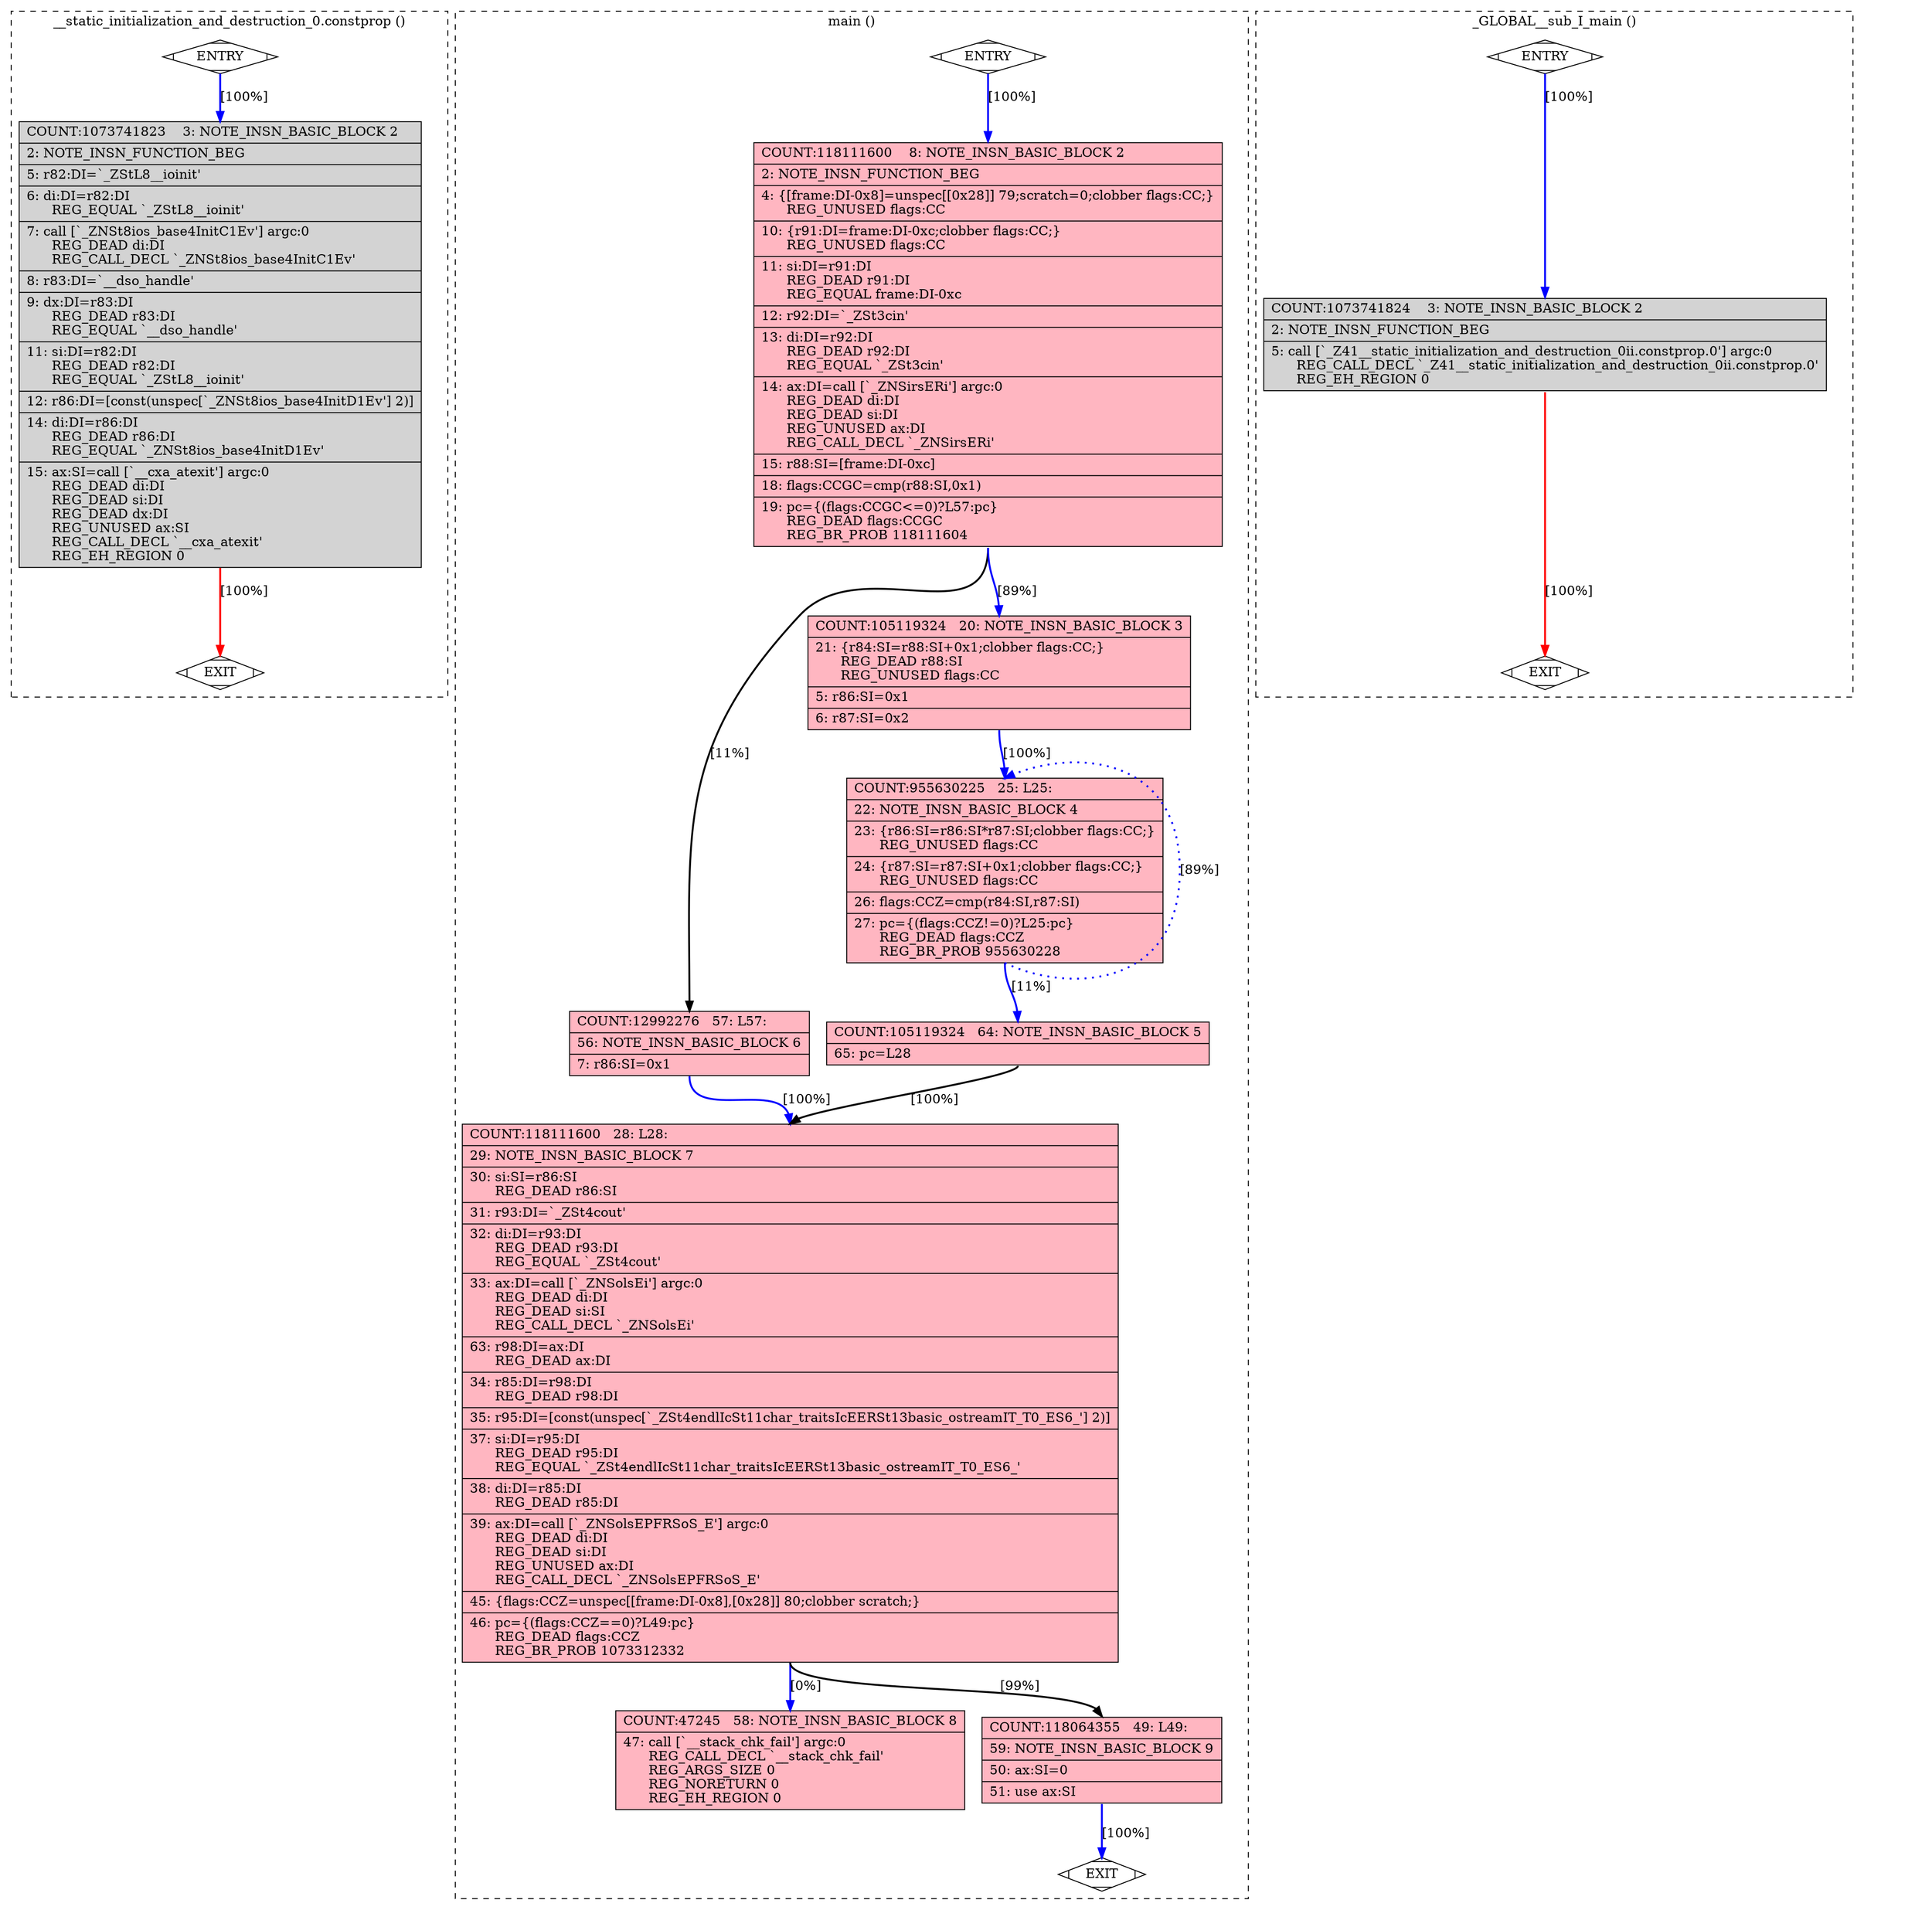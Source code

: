 digraph "factorial.cpp.288r.mode_sw" {
overlap=false;
subgraph "cluster___static_initialization_and_destruction_0.constprop" {
	style="dashed";
	color="black";
	label="__static_initialization_and_destruction_0.constprop ()";
	fn_2280_basic_block_0 [shape=Mdiamond,style=filled,fillcolor=white,label="ENTRY"];

	fn_2280_basic_block_2 [shape=record,style=filled,fillcolor=lightgrey,label="{COUNT:1073741823\ \ \ \ 3:\ NOTE_INSN_BASIC_BLOCK\ 2\l\
|\ \ \ \ 2:\ NOTE_INSN_FUNCTION_BEG\l\
|\ \ \ \ 5:\ r82:DI=`_ZStL8__ioinit'\l\
|\ \ \ \ 6:\ di:DI=r82:DI\l\
\ \ \ \ \ \ REG_EQUAL\ `_ZStL8__ioinit'\l\
|\ \ \ \ 7:\ call\ [`_ZNSt8ios_base4InitC1Ev']\ argc:0\l\
\ \ \ \ \ \ REG_DEAD\ di:DI\l\
\ \ \ \ \ \ REG_CALL_DECL\ `_ZNSt8ios_base4InitC1Ev'\l\
|\ \ \ \ 8:\ r83:DI=`__dso_handle'\l\
|\ \ \ \ 9:\ dx:DI=r83:DI\l\
\ \ \ \ \ \ REG_DEAD\ r83:DI\l\
\ \ \ \ \ \ REG_EQUAL\ `__dso_handle'\l\
|\ \ \ 11:\ si:DI=r82:DI\l\
\ \ \ \ \ \ REG_DEAD\ r82:DI\l\
\ \ \ \ \ \ REG_EQUAL\ `_ZStL8__ioinit'\l\
|\ \ \ 12:\ r86:DI=[const(unspec[`_ZNSt8ios_base4InitD1Ev']\ 2)]\l\
|\ \ \ 14:\ di:DI=r86:DI\l\
\ \ \ \ \ \ REG_DEAD\ r86:DI\l\
\ \ \ \ \ \ REG_EQUAL\ `_ZNSt8ios_base4InitD1Ev'\l\
|\ \ \ 15:\ ax:SI=call\ [`__cxa_atexit']\ argc:0\l\
\ \ \ \ \ \ REG_DEAD\ di:DI\l\
\ \ \ \ \ \ REG_DEAD\ si:DI\l\
\ \ \ \ \ \ REG_DEAD\ dx:DI\l\
\ \ \ \ \ \ REG_UNUSED\ ax:SI\l\
\ \ \ \ \ \ REG_CALL_DECL\ `__cxa_atexit'\l\
\ \ \ \ \ \ REG_EH_REGION\ 0\l\
}"];

	fn_2280_basic_block_1 [shape=Mdiamond,style=filled,fillcolor=white,label="EXIT"];

	fn_2280_basic_block_0:s -> fn_2280_basic_block_2:n [style="solid,bold",color=blue,weight=100,constraint=true,label="[100%]"];
	fn_2280_basic_block_2:s -> fn_2280_basic_block_1:n [style="solid,bold",color=red,weight=10,constraint=true,label="[100%]"];
	fn_2280_basic_block_0:s -> fn_2280_basic_block_1:n [style="invis",constraint=true];
}
subgraph "cluster_main" {
	style="dashed";
	color="black";
	label="main ()";
	fn_1778_basic_block_0 [shape=Mdiamond,style=filled,fillcolor=white,label="ENTRY"];

	fn_1778_basic_block_2 [shape=record,style=filled,fillcolor=lightpink,label="{COUNT:118111600\ \ \ \ 8:\ NOTE_INSN_BASIC_BLOCK\ 2\l\
|\ \ \ \ 2:\ NOTE_INSN_FUNCTION_BEG\l\
|\ \ \ \ 4:\ \{[frame:DI-0x8]=unspec[[0x28]]\ 79;scratch=0;clobber\ flags:CC;\}\l\
\ \ \ \ \ \ REG_UNUSED\ flags:CC\l\
|\ \ \ 10:\ \{r91:DI=frame:DI-0xc;clobber\ flags:CC;\}\l\
\ \ \ \ \ \ REG_UNUSED\ flags:CC\l\
|\ \ \ 11:\ si:DI=r91:DI\l\
\ \ \ \ \ \ REG_DEAD\ r91:DI\l\
\ \ \ \ \ \ REG_EQUAL\ frame:DI-0xc\l\
|\ \ \ 12:\ r92:DI=`_ZSt3cin'\l\
|\ \ \ 13:\ di:DI=r92:DI\l\
\ \ \ \ \ \ REG_DEAD\ r92:DI\l\
\ \ \ \ \ \ REG_EQUAL\ `_ZSt3cin'\l\
|\ \ \ 14:\ ax:DI=call\ [`_ZNSirsERi']\ argc:0\l\
\ \ \ \ \ \ REG_DEAD\ di:DI\l\
\ \ \ \ \ \ REG_DEAD\ si:DI\l\
\ \ \ \ \ \ REG_UNUSED\ ax:DI\l\
\ \ \ \ \ \ REG_CALL_DECL\ `_ZNSirsERi'\l\
|\ \ \ 15:\ r88:SI=[frame:DI-0xc]\l\
|\ \ \ 18:\ flags:CCGC=cmp(r88:SI,0x1)\l\
|\ \ \ 19:\ pc=\{(flags:CCGC\<=0)?L57:pc\}\l\
\ \ \ \ \ \ REG_DEAD\ flags:CCGC\l\
\ \ \ \ \ \ REG_BR_PROB\ 118111604\l\
}"];

	fn_1778_basic_block_6 [shape=record,style=filled,fillcolor=lightpink,label="{COUNT:12992276\ \ \ 57:\ L57:\l\
|\ \ \ 56:\ NOTE_INSN_BASIC_BLOCK\ 6\l\
|\ \ \ \ 7:\ r86:SI=0x1\l\
}"];

	fn_1778_basic_block_3 [shape=record,style=filled,fillcolor=lightpink,label="{COUNT:105119324\ \ \ 20:\ NOTE_INSN_BASIC_BLOCK\ 3\l\
|\ \ \ 21:\ \{r84:SI=r88:SI+0x1;clobber\ flags:CC;\}\l\
\ \ \ \ \ \ REG_DEAD\ r88:SI\l\
\ \ \ \ \ \ REG_UNUSED\ flags:CC\l\
|\ \ \ \ 5:\ r86:SI=0x1\l\
|\ \ \ \ 6:\ r87:SI=0x2\l\
}"];

	fn_1778_basic_block_4 [shape=record,style=filled,fillcolor=lightpink,label="{COUNT:955630225\ \ \ 25:\ L25:\l\
|\ \ \ 22:\ NOTE_INSN_BASIC_BLOCK\ 4\l\
|\ \ \ 23:\ \{r86:SI=r86:SI*r87:SI;clobber\ flags:CC;\}\l\
\ \ \ \ \ \ REG_UNUSED\ flags:CC\l\
|\ \ \ 24:\ \{r87:SI=r87:SI+0x1;clobber\ flags:CC;\}\l\
\ \ \ \ \ \ REG_UNUSED\ flags:CC\l\
|\ \ \ 26:\ flags:CCZ=cmp(r84:SI,r87:SI)\l\
|\ \ \ 27:\ pc=\{(flags:CCZ!=0)?L25:pc\}\l\
\ \ \ \ \ \ REG_DEAD\ flags:CCZ\l\
\ \ \ \ \ \ REG_BR_PROB\ 955630228\l\
}"];

	fn_1778_basic_block_5 [shape=record,style=filled,fillcolor=lightpink,label="{COUNT:105119324\ \ \ 64:\ NOTE_INSN_BASIC_BLOCK\ 5\l\
|\ \ \ 65:\ pc=L28\l\
}"];

	fn_1778_basic_block_7 [shape=record,style=filled,fillcolor=lightpink,label="{COUNT:118111600\ \ \ 28:\ L28:\l\
|\ \ \ 29:\ NOTE_INSN_BASIC_BLOCK\ 7\l\
|\ \ \ 30:\ si:SI=r86:SI\l\
\ \ \ \ \ \ REG_DEAD\ r86:SI\l\
|\ \ \ 31:\ r93:DI=`_ZSt4cout'\l\
|\ \ \ 32:\ di:DI=r93:DI\l\
\ \ \ \ \ \ REG_DEAD\ r93:DI\l\
\ \ \ \ \ \ REG_EQUAL\ `_ZSt4cout'\l\
|\ \ \ 33:\ ax:DI=call\ [`_ZNSolsEi']\ argc:0\l\
\ \ \ \ \ \ REG_DEAD\ di:DI\l\
\ \ \ \ \ \ REG_DEAD\ si:SI\l\
\ \ \ \ \ \ REG_CALL_DECL\ `_ZNSolsEi'\l\
|\ \ \ 63:\ r98:DI=ax:DI\l\
\ \ \ \ \ \ REG_DEAD\ ax:DI\l\
|\ \ \ 34:\ r85:DI=r98:DI\l\
\ \ \ \ \ \ REG_DEAD\ r98:DI\l\
|\ \ \ 35:\ r95:DI=[const(unspec[`_ZSt4endlIcSt11char_traitsIcEERSt13basic_ostreamIT_T0_ES6_']\ 2)]\l\
|\ \ \ 37:\ si:DI=r95:DI\l\
\ \ \ \ \ \ REG_DEAD\ r95:DI\l\
\ \ \ \ \ \ REG_EQUAL\ `_ZSt4endlIcSt11char_traitsIcEERSt13basic_ostreamIT_T0_ES6_'\l\
|\ \ \ 38:\ di:DI=r85:DI\l\
\ \ \ \ \ \ REG_DEAD\ r85:DI\l\
|\ \ \ 39:\ ax:DI=call\ [`_ZNSolsEPFRSoS_E']\ argc:0\l\
\ \ \ \ \ \ REG_DEAD\ di:DI\l\
\ \ \ \ \ \ REG_DEAD\ si:DI\l\
\ \ \ \ \ \ REG_UNUSED\ ax:DI\l\
\ \ \ \ \ \ REG_CALL_DECL\ `_ZNSolsEPFRSoS_E'\l\
|\ \ \ 45:\ \{flags:CCZ=unspec[[frame:DI-0x8],[0x28]]\ 80;clobber\ scratch;\}\l\
|\ \ \ 46:\ pc=\{(flags:CCZ==0)?L49:pc\}\l\
\ \ \ \ \ \ REG_DEAD\ flags:CCZ\l\
\ \ \ \ \ \ REG_BR_PROB\ 1073312332\l\
}"];

	fn_1778_basic_block_8 [shape=record,style=filled,fillcolor=lightpink,label="{COUNT:47245\ \ \ 58:\ NOTE_INSN_BASIC_BLOCK\ 8\l\
|\ \ \ 47:\ call\ [`__stack_chk_fail']\ argc:0\l\
\ \ \ \ \ \ REG_CALL_DECL\ `__stack_chk_fail'\l\
\ \ \ \ \ \ REG_ARGS_SIZE\ 0\l\
\ \ \ \ \ \ REG_NORETURN\ 0\l\
\ \ \ \ \ \ REG_EH_REGION\ 0\l\
}"];

	fn_1778_basic_block_9 [shape=record,style=filled,fillcolor=lightpink,label="{COUNT:118064355\ \ \ 49:\ L49:\l\
|\ \ \ 59:\ NOTE_INSN_BASIC_BLOCK\ 9\l\
|\ \ \ 50:\ ax:SI=0\l\
|\ \ \ 51:\ use\ ax:SI\l\
}"];

	fn_1778_basic_block_1 [shape=Mdiamond,style=filled,fillcolor=white,label="EXIT"];

	fn_1778_basic_block_0:s -> fn_1778_basic_block_2:n [style="solid,bold",color=blue,weight=100,constraint=true,label="[100%]"];
	fn_1778_basic_block_2:s -> fn_1778_basic_block_3:n [style="solid,bold",color=blue,weight=100,constraint=true,label="[89%]"];
	fn_1778_basic_block_2:s -> fn_1778_basic_block_6:n [style="solid,bold",color=black,weight=10,constraint=true,label="[11%]"];
	fn_1778_basic_block_3:s -> fn_1778_basic_block_4:n [style="solid,bold",color=blue,weight=100,constraint=true,label="[100%]"];
	fn_1778_basic_block_4:s -> fn_1778_basic_block_4:n [style="dotted,bold",color=blue,weight=10,constraint=false,label="[89%]"];
	fn_1778_basic_block_4:s -> fn_1778_basic_block_5:n [style="solid,bold",color=blue,weight=100,constraint=true,label="[11%]"];
	fn_1778_basic_block_5:s -> fn_1778_basic_block_7:n [style="solid,bold",color=black,weight=10,constraint=true,label="[100%]"];
	fn_1778_basic_block_6:s -> fn_1778_basic_block_7:n [style="solid,bold",color=blue,weight=100,constraint=true,label="[100%]"];
	fn_1778_basic_block_7:s -> fn_1778_basic_block_9:n [style="solid,bold",color=black,weight=10,constraint=true,label="[99%]"];
	fn_1778_basic_block_7:s -> fn_1778_basic_block_8:n [style="solid,bold",color=blue,weight=100,constraint=true,label="[0%]"];
	fn_1778_basic_block_9:s -> fn_1778_basic_block_1:n [style="solid,bold",color=blue,weight=100,constraint=true,label="[100%]"];
	fn_1778_basic_block_0:s -> fn_1778_basic_block_1:n [style="invis",constraint=true];
}
subgraph "cluster__GLOBAL__sub_I_main" {
	style="dashed";
	color="black";
	label="_GLOBAL__sub_I_main ()";
	fn_2279_basic_block_0 [shape=Mdiamond,style=filled,fillcolor=white,label="ENTRY"];

	fn_2279_basic_block_2 [shape=record,style=filled,fillcolor=lightgrey,label="{COUNT:1073741824\ \ \ \ 3:\ NOTE_INSN_BASIC_BLOCK\ 2\l\
|\ \ \ \ 2:\ NOTE_INSN_FUNCTION_BEG\l\
|\ \ \ \ 5:\ call\ [`_Z41__static_initialization_and_destruction_0ii.constprop.0']\ argc:0\l\
\ \ \ \ \ \ REG_CALL_DECL\ `_Z41__static_initialization_and_destruction_0ii.constprop.0'\l\
\ \ \ \ \ \ REG_EH_REGION\ 0\l\
}"];

	fn_2279_basic_block_1 [shape=Mdiamond,style=filled,fillcolor=white,label="EXIT"];

	fn_2279_basic_block_0:s -> fn_2279_basic_block_2:n [style="solid,bold",color=blue,weight=100,constraint=true,label="[100%]"];
	fn_2279_basic_block_2:s -> fn_2279_basic_block_1:n [style="solid,bold",color=red,weight=10,constraint=true,label="[100%]"];
	fn_2279_basic_block_0:s -> fn_2279_basic_block_1:n [style="invis",constraint=true];
}
}
